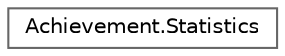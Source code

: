 digraph "Graphical Class Hierarchy"
{
 // LATEX_PDF_SIZE
  bgcolor="transparent";
  edge [fontname=Helvetica,fontsize=10,labelfontname=Helvetica,labelfontsize=10];
  node [fontname=Helvetica,fontsize=10,shape=box,height=0.2,width=0.4];
  rankdir="LR";
  Node0 [id="Node000000",label="Achievement.Statistics",height=0.2,width=0.4,color="grey40", fillcolor="white", style="filled",URL="$class_achievement_1_1_statistics.html",tooltip=" "];
}
